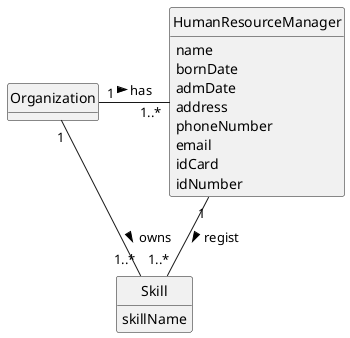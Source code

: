 @startuml
skinparam monochrome true
skinparam packageStyle rectangle
skinparam shadowing false

skinparam classAttributeIconSize 0

hide circle
hide methods

class Organization {
}

class HumanResourceManager {
    name
    bornDate
    admDate
    address
    phoneNumber
    email
    idCard
    idNumber
}

class Skill {
    skillName
}


Organization "1" - "1..*" HumanResourceManager: has >
Organization "1" - "1..*" Skill: owns >
HumanResourceManager "1" -- "1..*" Skill : regist >

@enduml
